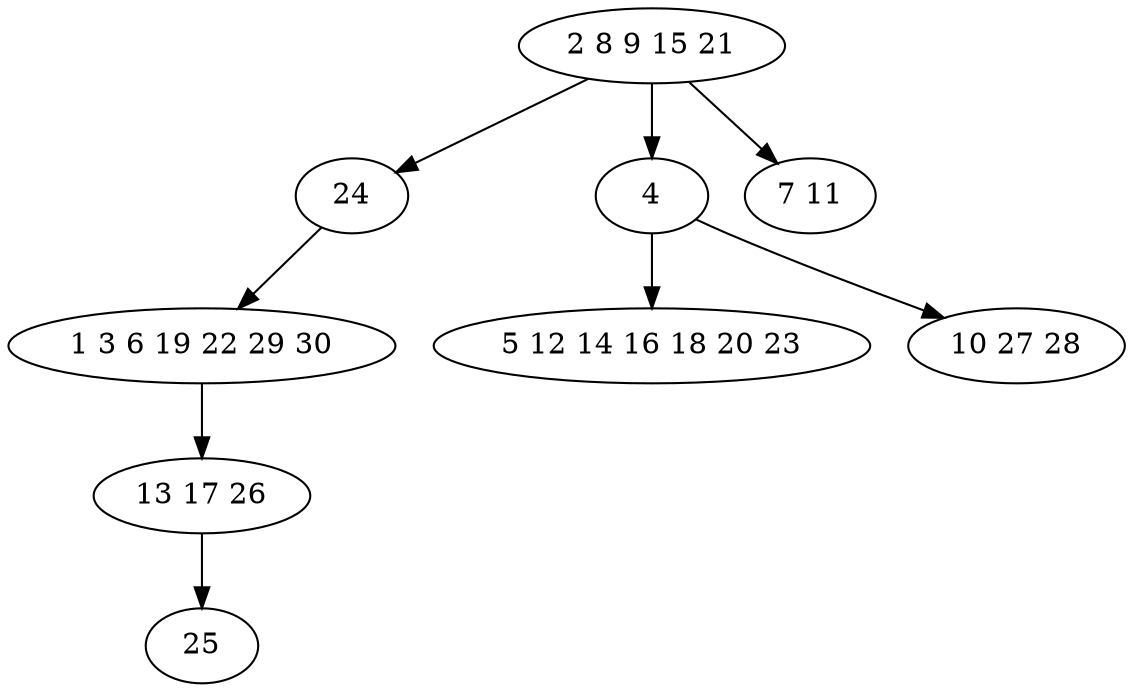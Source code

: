 digraph true_tree {
	"0" -> "1"
	"1" -> "2"
	"2" -> "3"
	"0" -> "4"
	"3" -> "5"
	"0" -> "6"
	"4" -> "7"
	"4" -> "8"
	"0" [label="2 8 9 15 21"];
	"1" [label="24"];
	"2" [label="1 3 6 19 22 29 30"];
	"3" [label="13 17 26"];
	"4" [label="4"];
	"5" [label="25"];
	"6" [label="7 11"];
	"7" [label="5 12 14 16 18 20 23"];
	"8" [label="10 27 28"];
}
